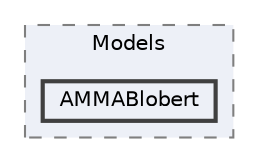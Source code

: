 digraph "LogicLayer/Dojo/Models/AMMABlobert"
{
 // LATEX_PDF_SIZE
  bgcolor="transparent";
  edge [fontname=Helvetica,fontsize=10,labelfontname=Helvetica,labelfontsize=10];
  node [fontname=Helvetica,fontsize=10,shape=box,height=0.2,width=0.4];
  compound=true
  subgraph clusterdir_e2ae88535ebd72284cf8979c14d55523 {
    graph [ bgcolor="#edf0f7", pencolor="grey50", label="Models", fontname=Helvetica,fontsize=10 style="filled,dashed", URL="dir_e2ae88535ebd72284cf8979c14d55523.html",tooltip=""]
  dir_9f469a29097fb2adb6faa48d9a9a1d8f [label="AMMABlobert", fillcolor="#edf0f7", color="grey25", style="filled,bold", URL="dir_9f469a29097fb2adb6faa48d9a9a1d8f.html",tooltip=""];
  }
}

